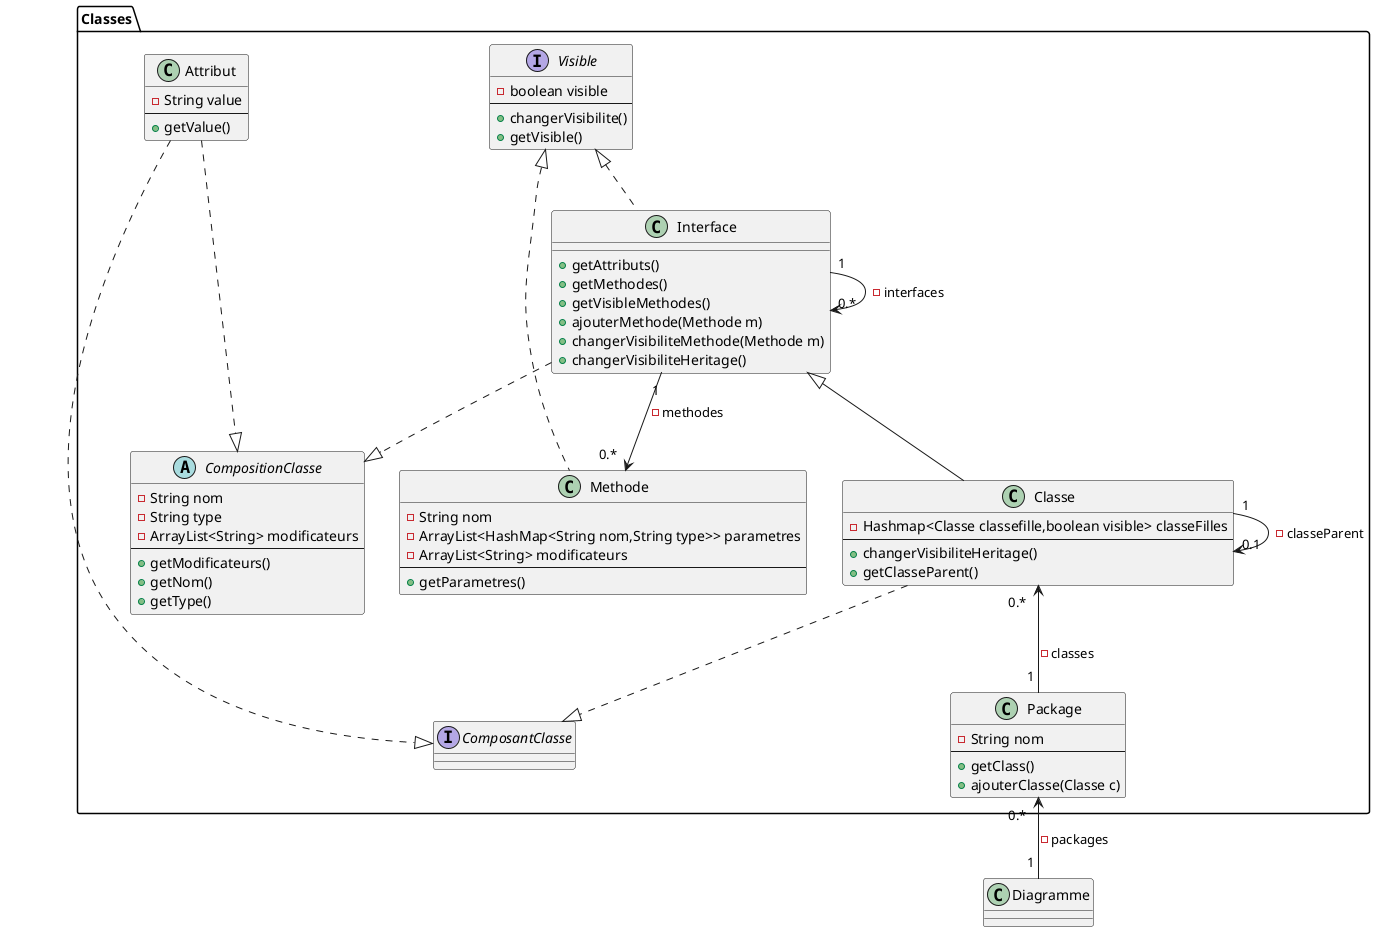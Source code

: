 @startuml
package Classes{
interface Visible{
-boolean visible
--
+changerVisibilite()
+getVisible()
}
class Classe{
-Hashmap<Classe classefille,boolean visible> classeFilles
--
+changerVisibiliteHeritage()
+getClasseParent()
}
class Methode{
-String nom
-ArrayList<HashMap<String nom,String type>> parametres
-ArrayList<String> modificateurs
--
+getParametres()
}
interface ComposantClasse{
}
abstract CompositionClasse{
-String nom
-String type
-ArrayList<String> modificateurs
--
+getModificateurs()
+getNom()
+getType()
}
class Attribut{
-String value
--
+getValue()
}
class Interface{
+getAttributs()
+getMethodes()
+getVisibleMethodes()
+ajouterMethode(Methode m)
+changerVisibiliteMethode(Methode m)
+changerVisibiliteHeritage()
}
class Package{
-String nom
--
+getClass()
+ajouterClasse(Classe c)
}
}
Visible <|.. Methode
Visible <|.. Interface
Attribut ...|> CompositionClasse
Interface ..|> CompositionClasse
Classe ..|> ComposantClasse
Classe "1"-->"0.1" Classe :-classeParent
Interface "1"-->"0.*" Interface : -interfaces
Interface <|-- Classe
Interface "1"-->"0.*   " Methode : -methodes
Attribut ..|> ComposantClasse
Classe "0.*   "<--"1 " Package : -classes
Package "0.*   "<--"1 " Diagramme : -packages
@enduml